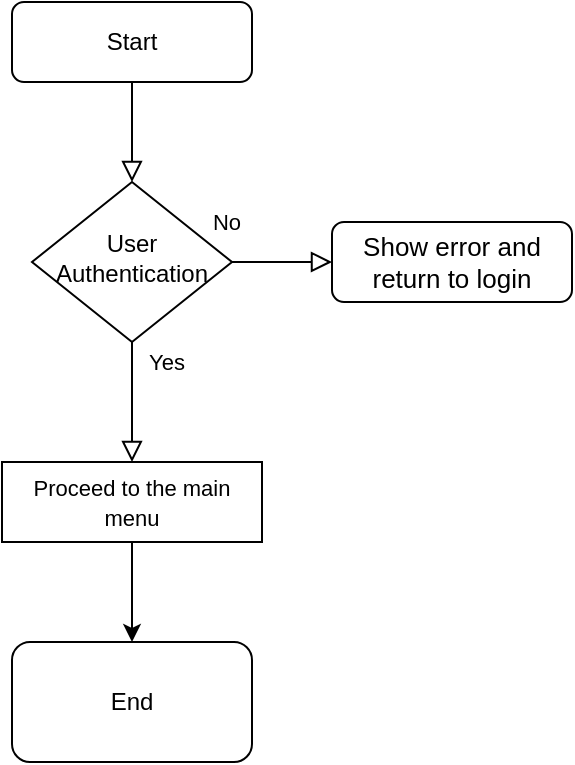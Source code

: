 <mxfile version="24.7.17">
  <diagram name="Page-1" id="WxO6BOGUBnurIrzWOBdM">
    <mxGraphModel dx="838" dy="562" grid="1" gridSize="10" guides="1" tooltips="1" connect="1" arrows="1" fold="1" page="1" pageScale="1" pageWidth="827" pageHeight="1169" math="0" shadow="0">
      <root>
        <mxCell id="0" />
        <mxCell id="1" parent="0" />
        <mxCell id="YH6ClXLgHOdDZsWa93T5-1" value="" style="rounded=0;html=1;jettySize=auto;orthogonalLoop=1;fontSize=11;endArrow=block;endFill=0;endSize=8;strokeWidth=1;shadow=0;labelBackgroundColor=none;edgeStyle=orthogonalEdgeStyle;" edge="1" parent="1" source="YH6ClXLgHOdDZsWa93T5-2" target="YH6ClXLgHOdDZsWa93T5-5">
          <mxGeometry relative="1" as="geometry" />
        </mxCell>
        <mxCell id="YH6ClXLgHOdDZsWa93T5-2" value="Start" style="rounded=1;whiteSpace=wrap;html=1;fontSize=12;glass=0;strokeWidth=1;shadow=0;" vertex="1" parent="1">
          <mxGeometry x="353" y="40" width="120" height="40" as="geometry" />
        </mxCell>
        <mxCell id="YH6ClXLgHOdDZsWa93T5-3" value="Yes" style="rounded=0;html=1;jettySize=auto;orthogonalLoop=1;fontSize=11;endArrow=block;endFill=0;endSize=8;strokeWidth=1;shadow=0;labelBackgroundColor=none;edgeStyle=orthogonalEdgeStyle;entryX=0.5;entryY=0;entryDx=0;entryDy=0;" edge="1" parent="1" source="YH6ClXLgHOdDZsWa93T5-5" target="YH6ClXLgHOdDZsWa93T5-7">
          <mxGeometry x="-0.667" y="17" relative="1" as="geometry">
            <mxPoint as="offset" />
          </mxGeometry>
        </mxCell>
        <mxCell id="YH6ClXLgHOdDZsWa93T5-4" value="No" style="edgeStyle=orthogonalEdgeStyle;rounded=0;html=1;jettySize=auto;orthogonalLoop=1;fontSize=11;endArrow=block;endFill=0;endSize=8;strokeWidth=1;shadow=0;labelBackgroundColor=none;" edge="1" parent="1" source="YH6ClXLgHOdDZsWa93T5-5" target="YH6ClXLgHOdDZsWa93T5-6">
          <mxGeometry x="-1" y="20" relative="1" as="geometry">
            <mxPoint x="-3" as="offset" />
          </mxGeometry>
        </mxCell>
        <mxCell id="YH6ClXLgHOdDZsWa93T5-5" value="&lt;span style=&quot;text-align: start;&quot;&gt;User Authentication&lt;/span&gt;" style="rhombus;whiteSpace=wrap;html=1;shadow=0;fontFamily=Helvetica;fontSize=12;align=center;strokeWidth=1;spacing=6;spacingTop=-4;" vertex="1" parent="1">
          <mxGeometry x="363" y="130" width="100" height="80" as="geometry" />
        </mxCell>
        <mxCell id="YH6ClXLgHOdDZsWa93T5-6" value="&lt;span style=&quot;text-align: start;&quot;&gt;&lt;font style=&quot;font-size: 13px;&quot;&gt;Show error and return to login&lt;/font&gt;&lt;/span&gt;" style="rounded=1;whiteSpace=wrap;html=1;fontSize=12;glass=0;strokeWidth=1;shadow=0;" vertex="1" parent="1">
          <mxGeometry x="513" y="150" width="120" height="40" as="geometry" />
        </mxCell>
        <mxCell id="YH6ClXLgHOdDZsWa93T5-9" value="" style="edgeStyle=orthogonalEdgeStyle;rounded=0;orthogonalLoop=1;jettySize=auto;html=1;" edge="1" parent="1" source="YH6ClXLgHOdDZsWa93T5-7" target="YH6ClXLgHOdDZsWa93T5-8">
          <mxGeometry relative="1" as="geometry" />
        </mxCell>
        <mxCell id="YH6ClXLgHOdDZsWa93T5-7" value="&lt;span style=&quot;text-align: start; font-size: 11px;&quot;&gt;Proceed to the main menu&lt;/span&gt;" style="rounded=0;whiteSpace=wrap;html=1;" vertex="1" parent="1">
          <mxGeometry x="348" y="270" width="130" height="40" as="geometry" />
        </mxCell>
        <mxCell id="YH6ClXLgHOdDZsWa93T5-8" value="End" style="rounded=1;whiteSpace=wrap;html=1;" vertex="1" parent="1">
          <mxGeometry x="353" y="360" width="120" height="60" as="geometry" />
        </mxCell>
      </root>
    </mxGraphModel>
  </diagram>
</mxfile>
